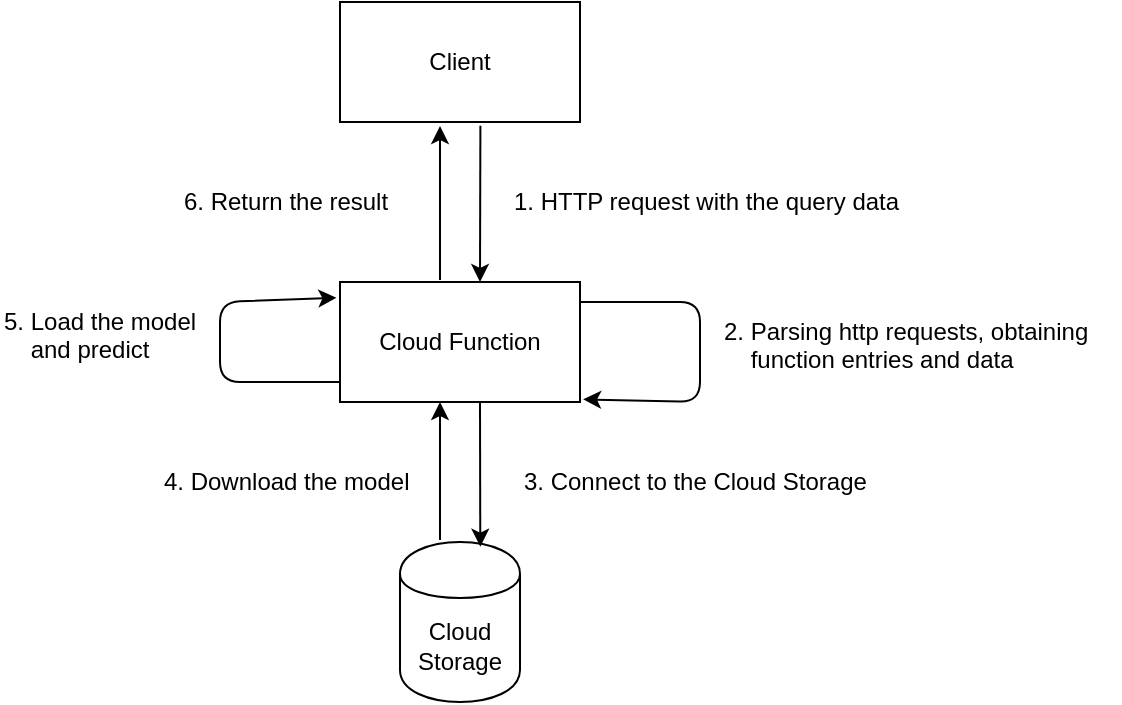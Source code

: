 <mxfile version="12.2.4"><diagram id="u6MskujUHE9JpkIFQy9J"><mxGraphModel dx="473" dy="499" grid="0" gridSize="10" guides="1" tooltips="1" connect="1" arrows="1" fold="1" page="1" pageScale="1" pageWidth="827" pageHeight="1169" math="0" shadow="0"><root><mxCell id="0"/><mxCell id="1" parent="0"/><mxCell id="2" value="Client" style="rounded=0;whiteSpace=wrap;html=1;" vertex="1" parent="1"><mxGeometry x="240" y="50" width="120" height="60" as="geometry"/></mxCell><mxCell id="3" value="Cloud Function" style="rounded=0;whiteSpace=wrap;html=1;" vertex="1" parent="1"><mxGeometry x="240" y="190" width="120" height="60" as="geometry"/></mxCell><mxCell id="5" value="1. HTTP request with the query data" style="text;html=1;resizable=0;points=[];autosize=1;align=left;verticalAlign=top;spacingTop=-4;" vertex="1" parent="1"><mxGeometry x="325" y="140" width="210" height="10" as="geometry"/></mxCell><mxCell id="7" value="" style="endArrow=classic;html=1;entryX=1.013;entryY=0.978;entryDx=0;entryDy=0;entryPerimeter=0;" edge="1" parent="1" target="3"><mxGeometry width="50" height="50" relative="1" as="geometry"><mxPoint x="360" y="200" as="sourcePoint"/><mxPoint x="420" y="270" as="targetPoint"/><Array as="points"><mxPoint x="420" y="200"/><mxPoint x="420" y="250"/></Array></mxGeometry></mxCell><mxCell id="8" value="2. Parsing http requests, obtaining&lt;br&gt;&amp;nbsp; &amp;nbsp; function entries and data" style="text;html=1;resizable=0;points=[];autosize=1;align=left;verticalAlign=top;spacingTop=-4;" vertex="1" parent="1"><mxGeometry x="430" y="205" width="200" height="30" as="geometry"/></mxCell><mxCell id="9" value="Cloud&lt;br&gt;Storage" style="shape=cylinder;whiteSpace=wrap;html=1;boundedLbl=1;backgroundOutline=1;" vertex="1" parent="1"><mxGeometry x="270" y="320" width="60" height="80" as="geometry"/></mxCell><mxCell id="13" value="3. Connect to the Cloud Storage" style="text;html=1;resizable=0;points=[];autosize=1;align=left;verticalAlign=top;spacingTop=-4;" vertex="1" parent="1"><mxGeometry x="330" y="280" width="190" height="10" as="geometry"/></mxCell><mxCell id="14" value="4. Download the model" style="text;html=1;resizable=0;points=[];autosize=1;align=left;verticalAlign=top;spacingTop=-4;" vertex="1" parent="1"><mxGeometry x="150" y="280" width="140" height="10" as="geometry"/></mxCell><mxCell id="16" value="" style="endArrow=classic;html=1;entryX=0.669;entryY=0.029;entryDx=0;entryDy=0;entryPerimeter=0;" edge="1" parent="1" target="9"><mxGeometry width="50" height="50" relative="1" as="geometry"><mxPoint x="310" y="250" as="sourcePoint"/><mxPoint x="360" y="200" as="targetPoint"/></mxGeometry></mxCell><mxCell id="17" value="" style="endArrow=classic;html=1;" edge="1" parent="1"><mxGeometry width="50" height="50" relative="1" as="geometry"><mxPoint x="290" y="319" as="sourcePoint"/><mxPoint x="290" y="250" as="targetPoint"/></mxGeometry></mxCell><mxCell id="24" value="" style="endArrow=classic;html=1;entryX=-0.015;entryY=0.131;entryDx=0;entryDy=0;entryPerimeter=0;" edge="1" parent="1" target="3"><mxGeometry width="50" height="50" relative="1" as="geometry"><mxPoint x="240" y="240" as="sourcePoint"/><mxPoint x="180" y="160" as="targetPoint"/><Array as="points"><mxPoint x="180" y="240"/><mxPoint x="180" y="200"/></Array></mxGeometry></mxCell><mxCell id="25" value="5. Load the model&lt;br&gt;&amp;nbsp; &amp;nbsp; and predict" style="text;html=1;resizable=0;points=[];autosize=1;align=left;verticalAlign=top;spacingTop=-4;" vertex="1" parent="1"><mxGeometry x="70" y="200" width="110" height="30" as="geometry"/></mxCell><mxCell id="26" value="" style="endArrow=classic;html=1;" edge="1" parent="1"><mxGeometry width="50" height="50" relative="1" as="geometry"><mxPoint x="290" y="189" as="sourcePoint"/><mxPoint x="290" y="112" as="targetPoint"/></mxGeometry></mxCell><mxCell id="27" value="" style="endArrow=classic;html=1;exitX=0.585;exitY=1.031;exitDx=0;exitDy=0;exitPerimeter=0;" edge="1" parent="1" source="2"><mxGeometry width="50" height="50" relative="1" as="geometry"><mxPoint x="260" y="240" as="sourcePoint"/><mxPoint x="310" y="190" as="targetPoint"/></mxGeometry></mxCell><mxCell id="28" value="6. Return the result" style="text;html=1;resizable=0;points=[];autosize=1;align=left;verticalAlign=top;spacingTop=-4;" vertex="1" parent="1"><mxGeometry x="160" y="140" width="120" height="10" as="geometry"/></mxCell></root></mxGraphModel></diagram></mxfile>